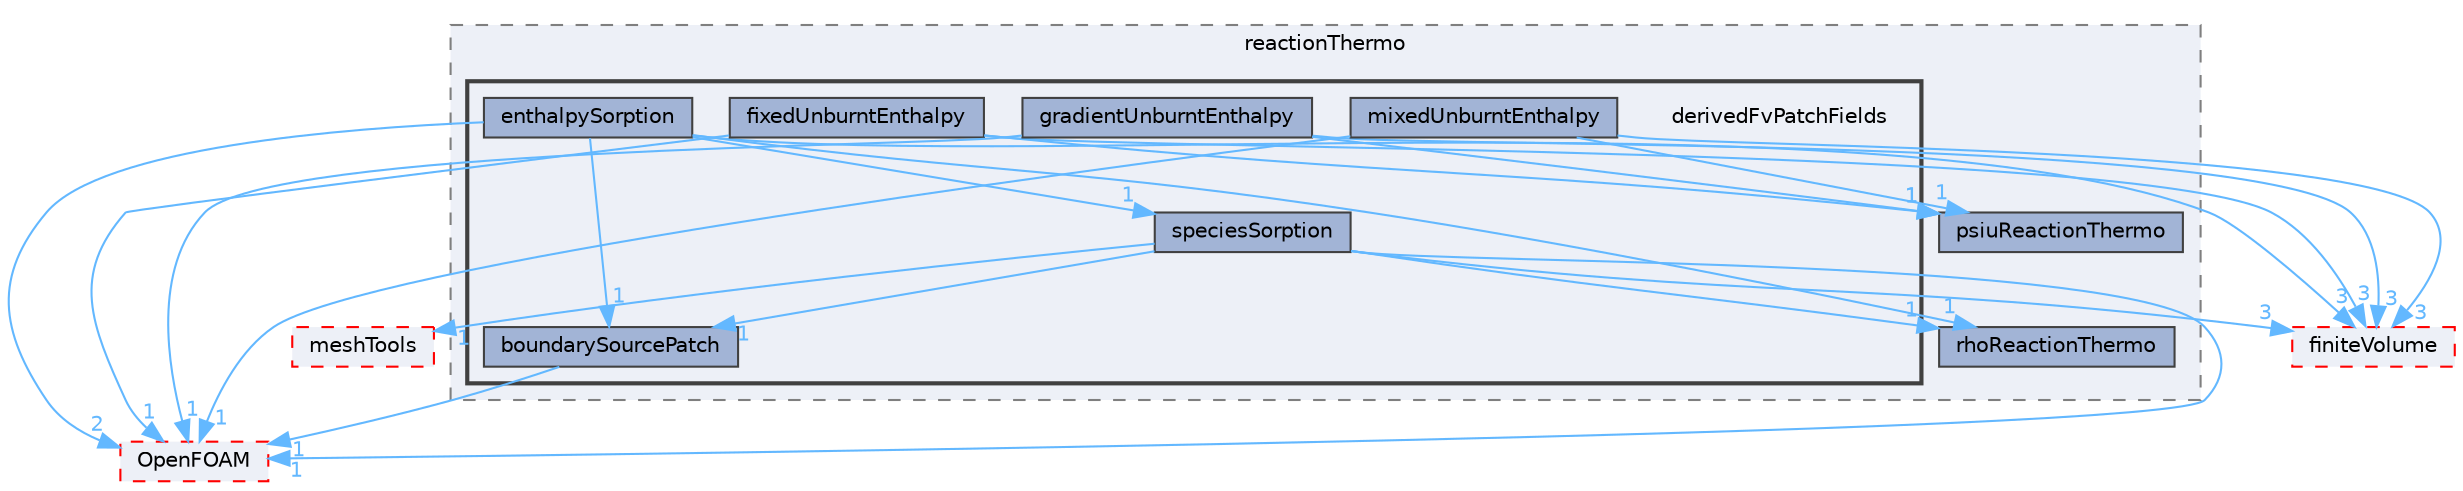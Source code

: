 digraph "src/thermophysicalModels/reactionThermo/derivedFvPatchFields"
{
 // LATEX_PDF_SIZE
  bgcolor="transparent";
  edge [fontname=Helvetica,fontsize=10,labelfontname=Helvetica,labelfontsize=10];
  node [fontname=Helvetica,fontsize=10,shape=box,height=0.2,width=0.4];
  compound=true
  subgraph clusterdir_87c7a4a86ffb283740ec390ea55551cb {
    graph [ bgcolor="#edf0f7", pencolor="grey50", label="reactionThermo", fontname=Helvetica,fontsize=10 style="filled,dashed", URL="dir_87c7a4a86ffb283740ec390ea55551cb.html",tooltip=""]
  dir_1a3c3f461d6e95efbbe76e3f2afd24f9 [label="rhoReactionThermo", fillcolor="#a2b4d6", color="grey25", style="filled", URL="dir_1a3c3f461d6e95efbbe76e3f2afd24f9.html",tooltip=""];
  dir_6ec41dc007f4135099c235859d62b1cb [label="psiuReactionThermo", fillcolor="#a2b4d6", color="grey25", style="filled", URL="dir_6ec41dc007f4135099c235859d62b1cb.html",tooltip=""];
  subgraph clusterdir_b4a598cc3c8559f97d66ffab99cf62b6 {
    graph [ bgcolor="#edf0f7", pencolor="grey25", label="", fontname=Helvetica,fontsize=10 style="filled,bold", URL="dir_b4a598cc3c8559f97d66ffab99cf62b6.html",tooltip=""]
    dir_b4a598cc3c8559f97d66ffab99cf62b6 [shape=plaintext, label="derivedFvPatchFields"];
  dir_4fda4cdd0ed0fcd5f421b50f2b3a1ac4 [label="boundarySourcePatch", fillcolor="#a2b4d6", color="grey25", style="filled", URL="dir_4fda4cdd0ed0fcd5f421b50f2b3a1ac4.html",tooltip=""];
  dir_b6fc1ee8c222c7c4d9a09cdca6533945 [label="enthalpySorption", fillcolor="#a2b4d6", color="grey25", style="filled", URL="dir_b6fc1ee8c222c7c4d9a09cdca6533945.html",tooltip=""];
  dir_2c55e59a13fb6b63812de8e95199929a [label="fixedUnburntEnthalpy", fillcolor="#a2b4d6", color="grey25", style="filled", URL="dir_2c55e59a13fb6b63812de8e95199929a.html",tooltip=""];
  dir_120443541adcb7f157ecd1ce0ef12afa [label="gradientUnburntEnthalpy", fillcolor="#a2b4d6", color="grey25", style="filled", URL="dir_120443541adcb7f157ecd1ce0ef12afa.html",tooltip=""];
  dir_5e382682ec25476cb0a92f0bbba28c9f [label="mixedUnburntEnthalpy", fillcolor="#a2b4d6", color="grey25", style="filled", URL="dir_5e382682ec25476cb0a92f0bbba28c9f.html",tooltip=""];
  dir_2c1d98e4d0882d12395db8795485d20a [label="speciesSorption", fillcolor="#a2b4d6", color="grey25", style="filled", URL="dir_2c1d98e4d0882d12395db8795485d20a.html",tooltip=""];
  }
  }
  dir_c5473ff19b20e6ec4dfe5c310b3778a8 [label="OpenFOAM", fillcolor="#edf0f7", color="red", style="filled,dashed", URL="dir_c5473ff19b20e6ec4dfe5c310b3778a8.html",tooltip=""];
  dir_9bd15774b555cf7259a6fa18f99fe99b [label="finiteVolume", fillcolor="#edf0f7", color="red", style="filled,dashed", URL="dir_9bd15774b555cf7259a6fa18f99fe99b.html",tooltip=""];
  dir_ae30ad0bef50cf391b24c614251bb9fd [label="meshTools", fillcolor="#edf0f7", color="red", style="filled,dashed", URL="dir_ae30ad0bef50cf391b24c614251bb9fd.html",tooltip=""];
  dir_4fda4cdd0ed0fcd5f421b50f2b3a1ac4->dir_c5473ff19b20e6ec4dfe5c310b3778a8 [headlabel="1", labeldistance=1.5 headhref="dir_000330_002695.html" href="dir_000330_002695.html" color="steelblue1" fontcolor="steelblue1"];
  dir_b6fc1ee8c222c7c4d9a09cdca6533945->dir_1a3c3f461d6e95efbbe76e3f2afd24f9 [headlabel="1", labeldistance=1.5 headhref="dir_001166_003345.html" href="dir_001166_003345.html" color="steelblue1" fontcolor="steelblue1"];
  dir_b6fc1ee8c222c7c4d9a09cdca6533945->dir_2c1d98e4d0882d12395db8795485d20a [headlabel="1", labeldistance=1.5 headhref="dir_001166_003688.html" href="dir_001166_003688.html" color="steelblue1" fontcolor="steelblue1"];
  dir_b6fc1ee8c222c7c4d9a09cdca6533945->dir_4fda4cdd0ed0fcd5f421b50f2b3a1ac4 [headlabel="1", labeldistance=1.5 headhref="dir_001166_000330.html" href="dir_001166_000330.html" color="steelblue1" fontcolor="steelblue1"];
  dir_b6fc1ee8c222c7c4d9a09cdca6533945->dir_9bd15774b555cf7259a6fa18f99fe99b [headlabel="3", labeldistance=1.5 headhref="dir_001166_001387.html" href="dir_001166_001387.html" color="steelblue1" fontcolor="steelblue1"];
  dir_b6fc1ee8c222c7c4d9a09cdca6533945->dir_c5473ff19b20e6ec4dfe5c310b3778a8 [headlabel="2", labeldistance=1.5 headhref="dir_001166_002695.html" href="dir_001166_002695.html" color="steelblue1" fontcolor="steelblue1"];
  dir_2c55e59a13fb6b63812de8e95199929a->dir_6ec41dc007f4135099c235859d62b1cb [headlabel="1", labeldistance=1.5 headhref="dir_001421_003113.html" href="dir_001421_003113.html" color="steelblue1" fontcolor="steelblue1"];
  dir_2c55e59a13fb6b63812de8e95199929a->dir_9bd15774b555cf7259a6fa18f99fe99b [headlabel="3", labeldistance=1.5 headhref="dir_001421_001387.html" href="dir_001421_001387.html" color="steelblue1" fontcolor="steelblue1"];
  dir_2c55e59a13fb6b63812de8e95199929a->dir_c5473ff19b20e6ec4dfe5c310b3778a8 [headlabel="1", labeldistance=1.5 headhref="dir_001421_002695.html" href="dir_001421_002695.html" color="steelblue1" fontcolor="steelblue1"];
  dir_120443541adcb7f157ecd1ce0ef12afa->dir_6ec41dc007f4135099c235859d62b1cb [headlabel="1", labeldistance=1.5 headhref="dir_001668_003113.html" href="dir_001668_003113.html" color="steelblue1" fontcolor="steelblue1"];
  dir_120443541adcb7f157ecd1ce0ef12afa->dir_9bd15774b555cf7259a6fa18f99fe99b [headlabel="3", labeldistance=1.5 headhref="dir_001668_001387.html" href="dir_001668_001387.html" color="steelblue1" fontcolor="steelblue1"];
  dir_120443541adcb7f157ecd1ce0ef12afa->dir_c5473ff19b20e6ec4dfe5c310b3778a8 [headlabel="1", labeldistance=1.5 headhref="dir_001668_002695.html" href="dir_001668_002695.html" color="steelblue1" fontcolor="steelblue1"];
  dir_5e382682ec25476cb0a92f0bbba28c9f->dir_6ec41dc007f4135099c235859d62b1cb [headlabel="1", labeldistance=1.5 headhref="dir_002412_003113.html" href="dir_002412_003113.html" color="steelblue1" fontcolor="steelblue1"];
  dir_5e382682ec25476cb0a92f0bbba28c9f->dir_9bd15774b555cf7259a6fa18f99fe99b [headlabel="3", labeldistance=1.5 headhref="dir_002412_001387.html" href="dir_002412_001387.html" color="steelblue1" fontcolor="steelblue1"];
  dir_5e382682ec25476cb0a92f0bbba28c9f->dir_c5473ff19b20e6ec4dfe5c310b3778a8 [headlabel="1", labeldistance=1.5 headhref="dir_002412_002695.html" href="dir_002412_002695.html" color="steelblue1" fontcolor="steelblue1"];
  dir_2c1d98e4d0882d12395db8795485d20a->dir_1a3c3f461d6e95efbbe76e3f2afd24f9 [headlabel="1", labeldistance=1.5 headhref="dir_003688_003345.html" href="dir_003688_003345.html" color="steelblue1" fontcolor="steelblue1"];
  dir_2c1d98e4d0882d12395db8795485d20a->dir_4fda4cdd0ed0fcd5f421b50f2b3a1ac4 [headlabel="1", labeldistance=1.5 headhref="dir_003688_000330.html" href="dir_003688_000330.html" color="steelblue1" fontcolor="steelblue1"];
  dir_2c1d98e4d0882d12395db8795485d20a->dir_9bd15774b555cf7259a6fa18f99fe99b [headlabel="3", labeldistance=1.5 headhref="dir_003688_001387.html" href="dir_003688_001387.html" color="steelblue1" fontcolor="steelblue1"];
  dir_2c1d98e4d0882d12395db8795485d20a->dir_ae30ad0bef50cf391b24c614251bb9fd [headlabel="1", labeldistance=1.5 headhref="dir_003688_002382.html" href="dir_003688_002382.html" color="steelblue1" fontcolor="steelblue1"];
  dir_2c1d98e4d0882d12395db8795485d20a->dir_c5473ff19b20e6ec4dfe5c310b3778a8 [headlabel="1", labeldistance=1.5 headhref="dir_003688_002695.html" href="dir_003688_002695.html" color="steelblue1" fontcolor="steelblue1"];
}
